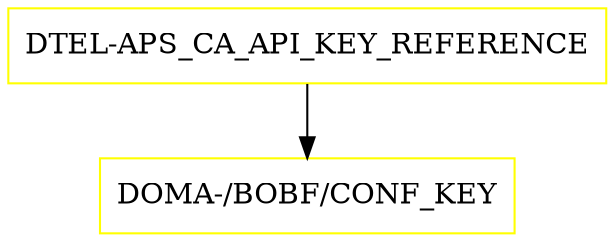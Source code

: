 digraph G {
  "DTEL-APS_CA_API_KEY_REFERENCE" [shape=box,color=yellow];
  "DOMA-/BOBF/CONF_KEY" [shape=box,color=yellow,URL="./DOMA_%23BOBF%23CONF_KEY.html"];
  "DTEL-APS_CA_API_KEY_REFERENCE" -> "DOMA-/BOBF/CONF_KEY";
}
